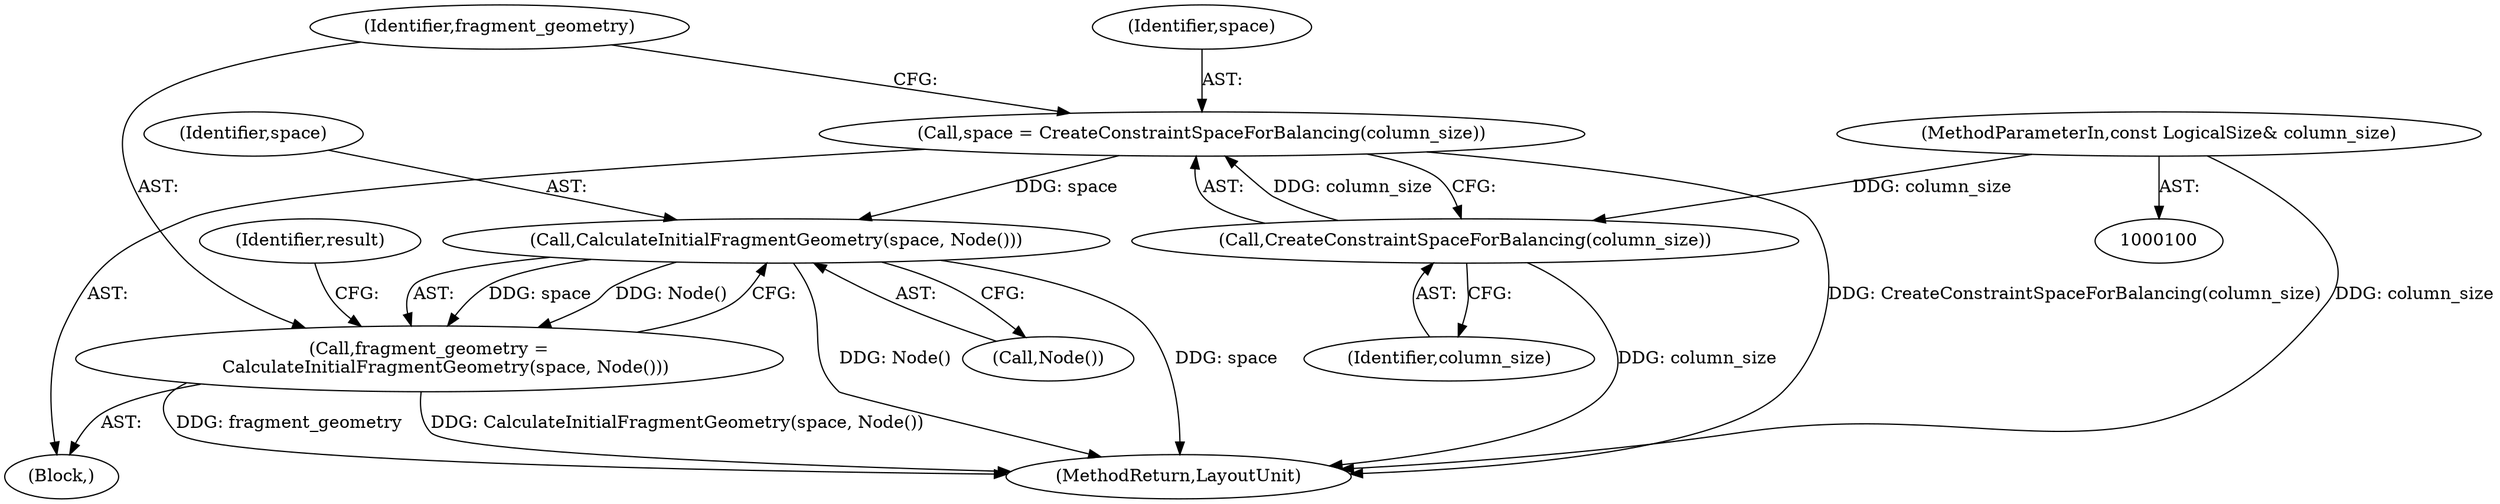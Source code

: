 digraph "0_Chrome_f85716d839636e0814d3309ce1d8f8a2cd1fb9a8@API" {
"1000105" [label="(Call,space = CreateConstraintSpaceForBalancing(column_size))"];
"1000107" [label="(Call,CreateConstraintSpaceForBalancing(column_size))"];
"1000101" [label="(MethodParameterIn,const LogicalSize& column_size)"];
"1000112" [label="(Call,CalculateInitialFragmentGeometry(space, Node()))"];
"1000110" [label="(Call,fragment_geometry =\n      CalculateInitialFragmentGeometry(space, Node()))"];
"1000108" [label="(Identifier,column_size)"];
"1000111" [label="(Identifier,fragment_geometry)"];
"1000110" [label="(Call,fragment_geometry =\n      CalculateInitialFragmentGeometry(space, Node()))"];
"1000139" [label="(MethodReturn,LayoutUnit)"];
"1000114" [label="(Call,Node())"];
"1000113" [label="(Identifier,space)"];
"1000106" [label="(Identifier,space)"];
"1000107" [label="(Call,CreateConstraintSpaceForBalancing(column_size))"];
"1000101" [label="(MethodParameterIn,const LogicalSize& column_size)"];
"1000105" [label="(Call,space = CreateConstraintSpaceForBalancing(column_size))"];
"1000118" [label="(Identifier,result)"];
"1000112" [label="(Call,CalculateInitialFragmentGeometry(space, Node()))"];
"1000103" [label="(Block,)"];
"1000105" -> "1000103"  [label="AST: "];
"1000105" -> "1000107"  [label="CFG: "];
"1000106" -> "1000105"  [label="AST: "];
"1000107" -> "1000105"  [label="AST: "];
"1000111" -> "1000105"  [label="CFG: "];
"1000105" -> "1000139"  [label="DDG: CreateConstraintSpaceForBalancing(column_size)"];
"1000107" -> "1000105"  [label="DDG: column_size"];
"1000105" -> "1000112"  [label="DDG: space"];
"1000107" -> "1000108"  [label="CFG: "];
"1000108" -> "1000107"  [label="AST: "];
"1000107" -> "1000139"  [label="DDG: column_size"];
"1000101" -> "1000107"  [label="DDG: column_size"];
"1000101" -> "1000100"  [label="AST: "];
"1000101" -> "1000139"  [label="DDG: column_size"];
"1000112" -> "1000110"  [label="AST: "];
"1000112" -> "1000114"  [label="CFG: "];
"1000113" -> "1000112"  [label="AST: "];
"1000114" -> "1000112"  [label="AST: "];
"1000110" -> "1000112"  [label="CFG: "];
"1000112" -> "1000139"  [label="DDG: Node()"];
"1000112" -> "1000139"  [label="DDG: space"];
"1000112" -> "1000110"  [label="DDG: space"];
"1000112" -> "1000110"  [label="DDG: Node()"];
"1000110" -> "1000103"  [label="AST: "];
"1000111" -> "1000110"  [label="AST: "];
"1000118" -> "1000110"  [label="CFG: "];
"1000110" -> "1000139"  [label="DDG: fragment_geometry"];
"1000110" -> "1000139"  [label="DDG: CalculateInitialFragmentGeometry(space, Node())"];
}
